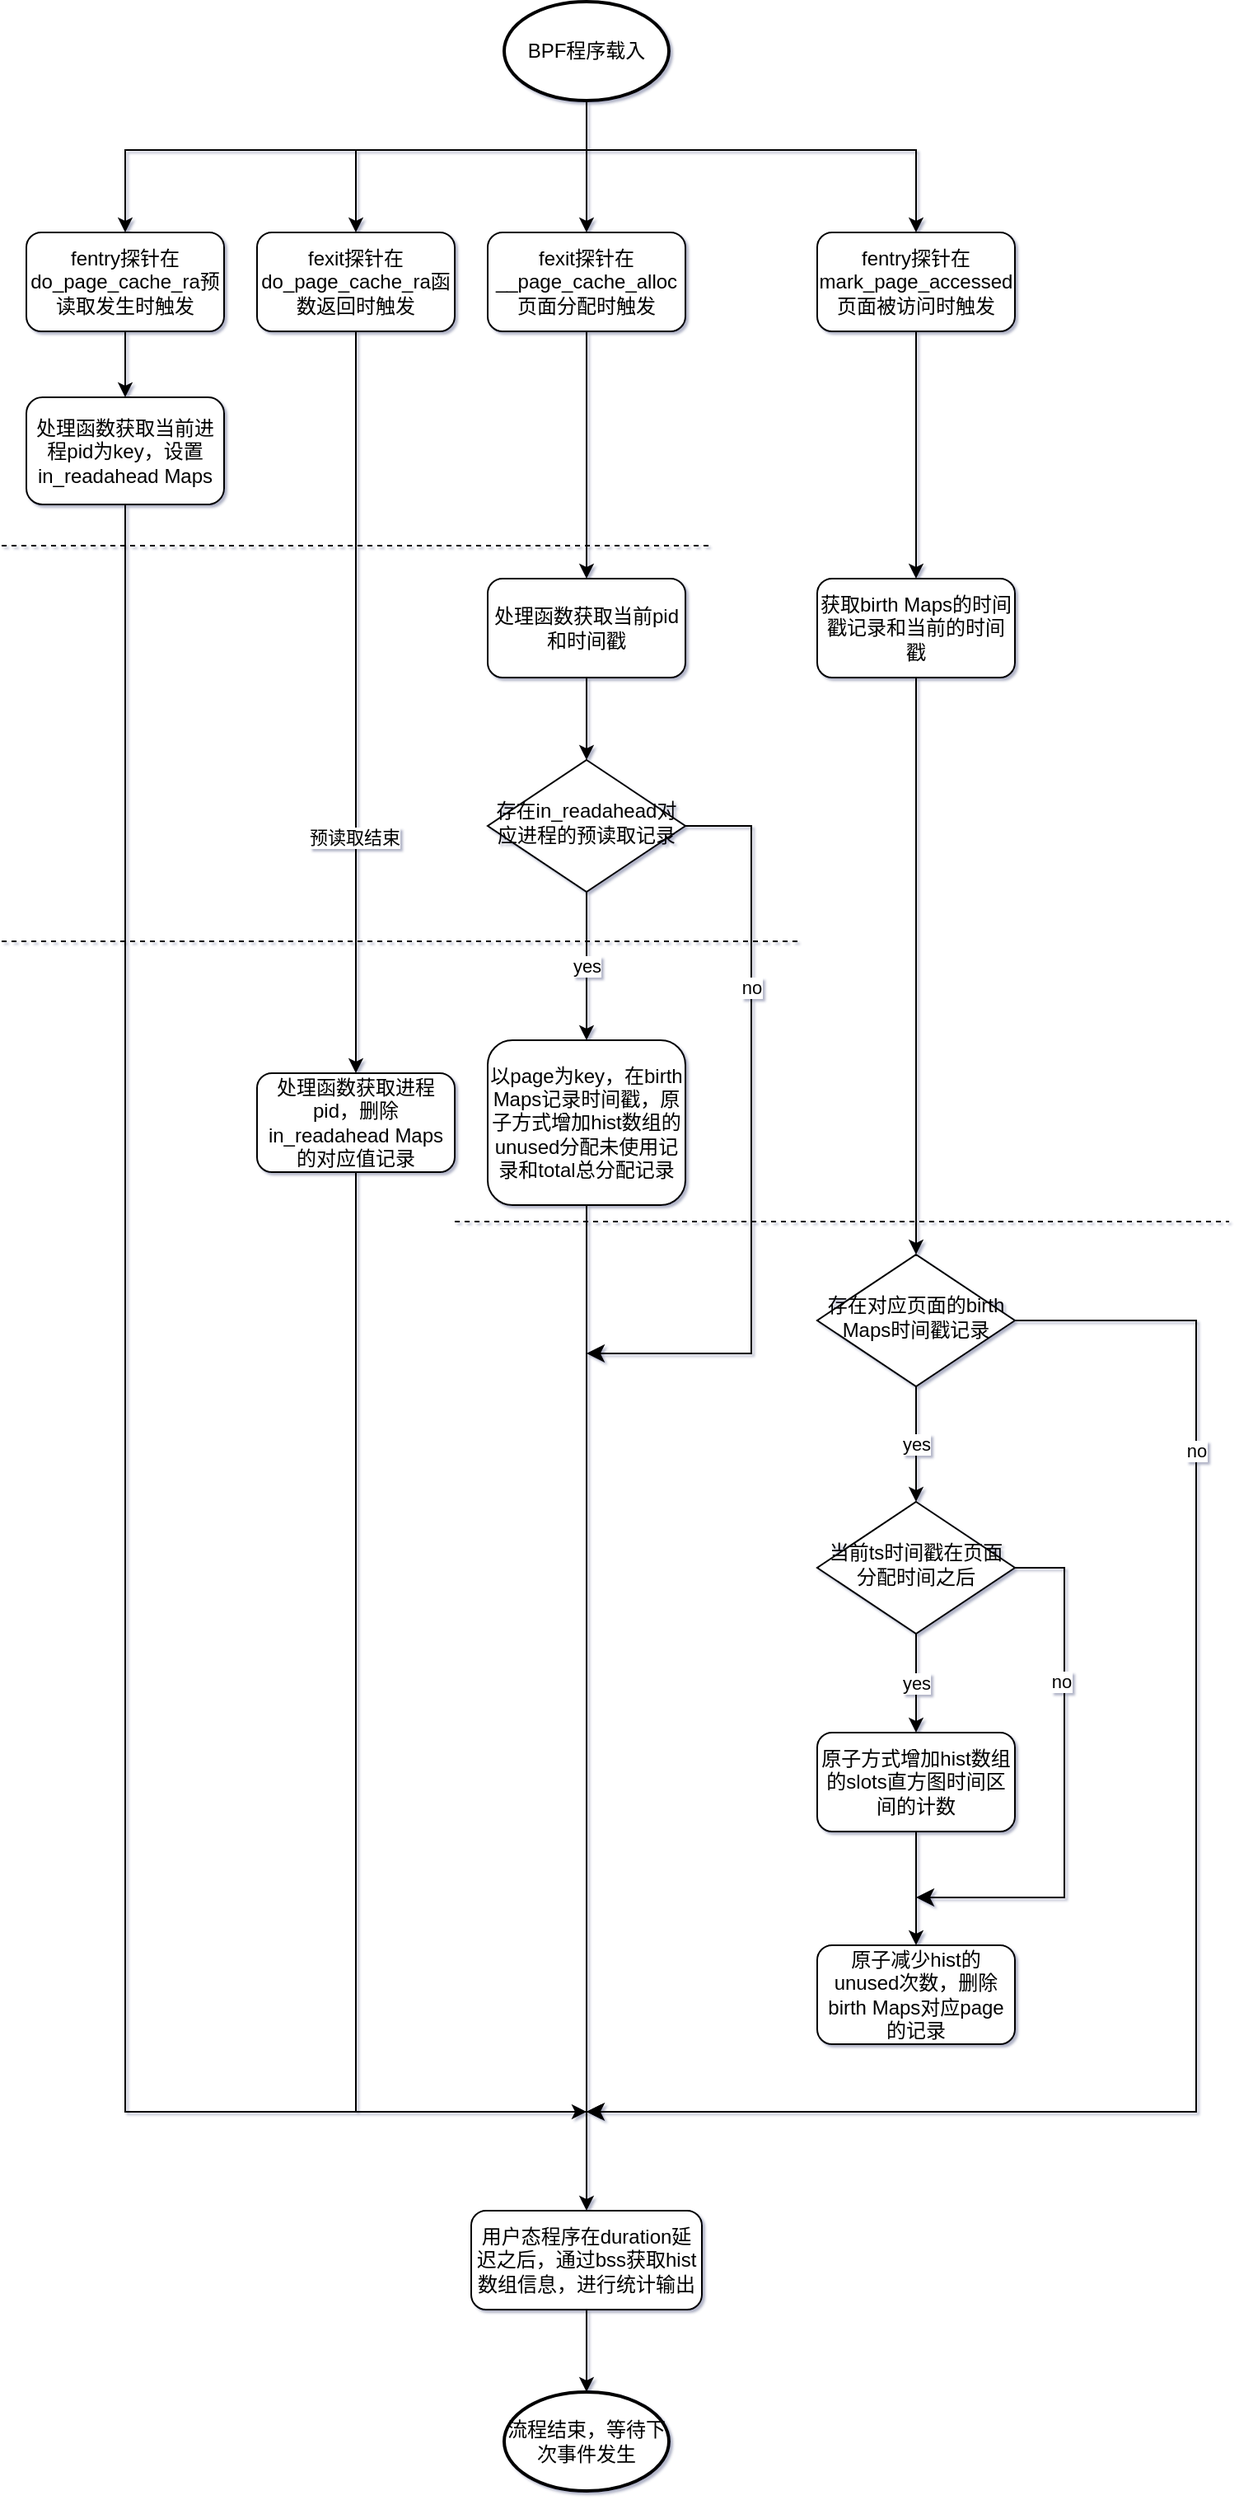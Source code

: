 <mxfile version="21.2.3" type="device">
  <diagram id="C5RBs43oDa-KdzZeNtuy" name="Page-1">
    <mxGraphModel dx="2389" dy="874" grid="1" gridSize="10" guides="1" tooltips="1" connect="1" arrows="1" fold="1" page="1" pageScale="1" pageWidth="827" pageHeight="1169" math="0" shadow="1">
      <root>
        <mxCell id="WIyWlLk6GJQsqaUBKTNV-0" />
        <mxCell id="WIyWlLk6GJQsqaUBKTNV-1" parent="WIyWlLk6GJQsqaUBKTNV-0" />
        <mxCell id="Po24a8v4l0ot5KNcOaFq-50" style="edgeStyle=orthogonalEdgeStyle;rounded=0;orthogonalLoop=1;jettySize=auto;html=1;" edge="1" parent="WIyWlLk6GJQsqaUBKTNV-1" source="Po24a8v4l0ot5KNcOaFq-1" target="Po24a8v4l0ot5KNcOaFq-2">
          <mxGeometry relative="1" as="geometry">
            <Array as="points">
              <mxPoint x="300" y="380" />
              <mxPoint x="20" y="380" />
            </Array>
          </mxGeometry>
        </mxCell>
        <mxCell id="Po24a8v4l0ot5KNcOaFq-51" style="edgeStyle=orthogonalEdgeStyle;rounded=0;orthogonalLoop=1;jettySize=auto;html=1;entryX=0.5;entryY=0;entryDx=0;entryDy=0;" edge="1" parent="WIyWlLk6GJQsqaUBKTNV-1" source="Po24a8v4l0ot5KNcOaFq-1" target="Po24a8v4l0ot5KNcOaFq-3">
          <mxGeometry relative="1" as="geometry">
            <Array as="points">
              <mxPoint x="300" y="380" />
              <mxPoint x="160" y="380" />
            </Array>
          </mxGeometry>
        </mxCell>
        <mxCell id="Po24a8v4l0ot5KNcOaFq-52" style="edgeStyle=orthogonalEdgeStyle;rounded=0;orthogonalLoop=1;jettySize=auto;html=1;entryX=0.5;entryY=0;entryDx=0;entryDy=0;" edge="1" parent="WIyWlLk6GJQsqaUBKTNV-1" source="Po24a8v4l0ot5KNcOaFq-1" target="Po24a8v4l0ot5KNcOaFq-4">
          <mxGeometry relative="1" as="geometry" />
        </mxCell>
        <mxCell id="Po24a8v4l0ot5KNcOaFq-53" style="edgeStyle=orthogonalEdgeStyle;rounded=0;orthogonalLoop=1;jettySize=auto;html=1;" edge="1" parent="WIyWlLk6GJQsqaUBKTNV-1" source="Po24a8v4l0ot5KNcOaFq-1" target="Po24a8v4l0ot5KNcOaFq-5">
          <mxGeometry relative="1" as="geometry">
            <Array as="points">
              <mxPoint x="300" y="380" />
              <mxPoint x="500" y="380" />
            </Array>
          </mxGeometry>
        </mxCell>
        <mxCell id="Po24a8v4l0ot5KNcOaFq-1" value="BPF程序载入" style="strokeWidth=2;html=1;shape=mxgraph.flowchart.start_1;whiteSpace=wrap;" vertex="1" parent="WIyWlLk6GJQsqaUBKTNV-1">
          <mxGeometry x="250" y="290" width="100" height="60" as="geometry" />
        </mxCell>
        <mxCell id="Po24a8v4l0ot5KNcOaFq-15" style="edgeStyle=orthogonalEdgeStyle;rounded=0;orthogonalLoop=1;jettySize=auto;html=1;" edge="1" parent="WIyWlLk6GJQsqaUBKTNV-1" source="Po24a8v4l0ot5KNcOaFq-2" target="Po24a8v4l0ot5KNcOaFq-6">
          <mxGeometry relative="1" as="geometry" />
        </mxCell>
        <mxCell id="Po24a8v4l0ot5KNcOaFq-2" value="fentry探针在do_page_cache_ra预读取发生时触发" style="rounded=1;whiteSpace=wrap;html=1;fontSize=12;glass=0;strokeWidth=1;shadow=0;" vertex="1" parent="WIyWlLk6GJQsqaUBKTNV-1">
          <mxGeometry x="-40" y="430" width="120" height="60" as="geometry" />
        </mxCell>
        <mxCell id="Po24a8v4l0ot5KNcOaFq-18" style="edgeStyle=orthogonalEdgeStyle;rounded=0;orthogonalLoop=1;jettySize=auto;html=1;" edge="1" parent="WIyWlLk6GJQsqaUBKTNV-1" source="Po24a8v4l0ot5KNcOaFq-3" target="Po24a8v4l0ot5KNcOaFq-7">
          <mxGeometry relative="1" as="geometry" />
        </mxCell>
        <mxCell id="Po24a8v4l0ot5KNcOaFq-48" value="预读取结束" style="edgeLabel;html=1;align=center;verticalAlign=middle;resizable=0;points=[];" vertex="1" connectable="0" parent="Po24a8v4l0ot5KNcOaFq-18">
          <mxGeometry x="0.363" y="-1" relative="1" as="geometry">
            <mxPoint as="offset" />
          </mxGeometry>
        </mxCell>
        <mxCell id="Po24a8v4l0ot5KNcOaFq-3" value="fexit探针在do_page_cache_ra函数返回时触发" style="rounded=1;whiteSpace=wrap;html=1;fontSize=12;glass=0;strokeWidth=1;shadow=0;" vertex="1" parent="WIyWlLk6GJQsqaUBKTNV-1">
          <mxGeometry x="100" y="430" width="120" height="60" as="geometry" />
        </mxCell>
        <mxCell id="Po24a8v4l0ot5KNcOaFq-19" style="edgeStyle=orthogonalEdgeStyle;rounded=0;orthogonalLoop=1;jettySize=auto;html=1;entryX=0.5;entryY=0;entryDx=0;entryDy=0;" edge="1" parent="WIyWlLk6GJQsqaUBKTNV-1" source="Po24a8v4l0ot5KNcOaFq-4" target="Po24a8v4l0ot5KNcOaFq-8">
          <mxGeometry relative="1" as="geometry" />
        </mxCell>
        <mxCell id="Po24a8v4l0ot5KNcOaFq-4" value="fexit探针在__page_cache_alloc页面分配时触发" style="rounded=1;whiteSpace=wrap;html=1;fontSize=12;glass=0;strokeWidth=1;shadow=0;" vertex="1" parent="WIyWlLk6GJQsqaUBKTNV-1">
          <mxGeometry x="240" y="430" width="120" height="60" as="geometry" />
        </mxCell>
        <mxCell id="Po24a8v4l0ot5KNcOaFq-21" style="edgeStyle=orthogonalEdgeStyle;rounded=0;orthogonalLoop=1;jettySize=auto;html=1;" edge="1" parent="WIyWlLk6GJQsqaUBKTNV-1" source="Po24a8v4l0ot5KNcOaFq-5" target="Po24a8v4l0ot5KNcOaFq-12">
          <mxGeometry relative="1" as="geometry" />
        </mxCell>
        <mxCell id="Po24a8v4l0ot5KNcOaFq-5" value="fentry探针在mark_page_accessed页面被访问时触发" style="rounded=1;whiteSpace=wrap;html=1;fontSize=12;glass=0;strokeWidth=1;shadow=0;" vertex="1" parent="WIyWlLk6GJQsqaUBKTNV-1">
          <mxGeometry x="440" y="430" width="120" height="60" as="geometry" />
        </mxCell>
        <mxCell id="Po24a8v4l0ot5KNcOaFq-47" style="edgeStyle=orthogonalEdgeStyle;rounded=0;orthogonalLoop=1;jettySize=auto;html=1;" edge="1" parent="WIyWlLk6GJQsqaUBKTNV-1" source="Po24a8v4l0ot5KNcOaFq-6">
          <mxGeometry relative="1" as="geometry">
            <mxPoint x="300" y="1570" as="targetPoint" />
            <Array as="points">
              <mxPoint x="20" y="1570" />
              <mxPoint x="301" y="1570" />
            </Array>
          </mxGeometry>
        </mxCell>
        <mxCell id="Po24a8v4l0ot5KNcOaFq-6" value="处理函数获取当前进程pid为key，设置in_readahead Maps" style="rounded=1;whiteSpace=wrap;html=1;fontSize=12;glass=0;strokeWidth=1;shadow=0;" vertex="1" parent="WIyWlLk6GJQsqaUBKTNV-1">
          <mxGeometry x="-40" y="530" width="120" height="65" as="geometry" />
        </mxCell>
        <mxCell id="Po24a8v4l0ot5KNcOaFq-45" style="edgeStyle=orthogonalEdgeStyle;rounded=0;orthogonalLoop=1;jettySize=auto;html=1;" edge="1" parent="WIyWlLk6GJQsqaUBKTNV-1" source="Po24a8v4l0ot5KNcOaFq-7">
          <mxGeometry relative="1" as="geometry">
            <mxPoint x="300" y="1570" as="targetPoint" />
            <Array as="points">
              <mxPoint x="160" y="1570" />
              <mxPoint x="300" y="1570" />
            </Array>
          </mxGeometry>
        </mxCell>
        <mxCell id="Po24a8v4l0ot5KNcOaFq-7" value="处理函数获取进程pid，删除in_readahead Maps的对应值记录" style="rounded=1;whiteSpace=wrap;html=1;fontSize=12;glass=0;strokeWidth=1;shadow=0;" vertex="1" parent="WIyWlLk6GJQsqaUBKTNV-1">
          <mxGeometry x="100" y="940" width="120" height="60" as="geometry" />
        </mxCell>
        <mxCell id="Po24a8v4l0ot5KNcOaFq-20" style="edgeStyle=orthogonalEdgeStyle;rounded=0;orthogonalLoop=1;jettySize=auto;html=1;" edge="1" parent="WIyWlLk6GJQsqaUBKTNV-1" source="Po24a8v4l0ot5KNcOaFq-8" target="Po24a8v4l0ot5KNcOaFq-9">
          <mxGeometry relative="1" as="geometry" />
        </mxCell>
        <mxCell id="Po24a8v4l0ot5KNcOaFq-8" value="处理函数获取当前pid和时间戳" style="rounded=1;whiteSpace=wrap;html=1;fontSize=12;glass=0;strokeWidth=1;shadow=0;" vertex="1" parent="WIyWlLk6GJQsqaUBKTNV-1">
          <mxGeometry x="240" y="640" width="120" height="60" as="geometry" />
        </mxCell>
        <mxCell id="Po24a8v4l0ot5KNcOaFq-11" value="yes" style="edgeStyle=orthogonalEdgeStyle;rounded=0;orthogonalLoop=1;jettySize=auto;html=1;entryX=0.5;entryY=0;entryDx=0;entryDy=0;" edge="1" parent="WIyWlLk6GJQsqaUBKTNV-1" source="Po24a8v4l0ot5KNcOaFq-9" target="Po24a8v4l0ot5KNcOaFq-10">
          <mxGeometry relative="1" as="geometry" />
        </mxCell>
        <mxCell id="Po24a8v4l0ot5KNcOaFq-9" value="存在in_readahead对应进程的预读取记录" style="rhombus;whiteSpace=wrap;html=1;shadow=0;fontFamily=Helvetica;fontSize=12;align=center;strokeWidth=1;spacing=6;spacingTop=-4;" vertex="1" parent="WIyWlLk6GJQsqaUBKTNV-1">
          <mxGeometry x="240" y="750" width="120" height="80" as="geometry" />
        </mxCell>
        <mxCell id="Po24a8v4l0ot5KNcOaFq-32" style="edgeStyle=orthogonalEdgeStyle;rounded=0;orthogonalLoop=1;jettySize=auto;html=1;" edge="1" parent="WIyWlLk6GJQsqaUBKTNV-1" source="Po24a8v4l0ot5KNcOaFq-10">
          <mxGeometry relative="1" as="geometry">
            <mxPoint x="300" y="1630" as="targetPoint" />
            <Array as="points" />
          </mxGeometry>
        </mxCell>
        <mxCell id="Po24a8v4l0ot5KNcOaFq-10" value="以page为key，在birth Maps记录时间戳，原子方式增加hist数组的unused分配未使用记录和total总分配记录" style="rounded=1;whiteSpace=wrap;html=1;fontSize=12;glass=0;strokeWidth=1;shadow=0;" vertex="1" parent="WIyWlLk6GJQsqaUBKTNV-1">
          <mxGeometry x="240" y="920" width="120" height="100" as="geometry" />
        </mxCell>
        <mxCell id="Po24a8v4l0ot5KNcOaFq-26" style="edgeStyle=orthogonalEdgeStyle;rounded=0;orthogonalLoop=1;jettySize=auto;html=1;entryX=0.5;entryY=0;entryDx=0;entryDy=0;" edge="1" parent="WIyWlLk6GJQsqaUBKTNV-1" source="Po24a8v4l0ot5KNcOaFq-12" target="Po24a8v4l0ot5KNcOaFq-24">
          <mxGeometry relative="1" as="geometry" />
        </mxCell>
        <mxCell id="Po24a8v4l0ot5KNcOaFq-12" value="获取birth Maps的时间戳记录和当前的时间戳" style="rounded=1;whiteSpace=wrap;html=1;fontSize=12;glass=0;strokeWidth=1;shadow=0;" vertex="1" parent="WIyWlLk6GJQsqaUBKTNV-1">
          <mxGeometry x="440" y="640" width="120" height="60" as="geometry" />
        </mxCell>
        <mxCell id="Po24a8v4l0ot5KNcOaFq-16" value="yes" style="edgeStyle=orthogonalEdgeStyle;rounded=0;orthogonalLoop=1;jettySize=auto;html=1;entryX=0.5;entryY=0;entryDx=0;entryDy=0;" edge="1" parent="WIyWlLk6GJQsqaUBKTNV-1" source="Po24a8v4l0ot5KNcOaFq-13" target="Po24a8v4l0ot5KNcOaFq-14">
          <mxGeometry relative="1" as="geometry" />
        </mxCell>
        <mxCell id="Po24a8v4l0ot5KNcOaFq-13" value="当前ts时间戳在页面分配时间之后" style="rhombus;whiteSpace=wrap;html=1;shadow=0;fontFamily=Helvetica;fontSize=12;align=center;strokeWidth=1;spacing=6;spacingTop=-4;" vertex="1" parent="WIyWlLk6GJQsqaUBKTNV-1">
          <mxGeometry x="440" y="1200" width="120" height="80" as="geometry" />
        </mxCell>
        <mxCell id="Po24a8v4l0ot5KNcOaFq-23" style="edgeStyle=orthogonalEdgeStyle;rounded=0;orthogonalLoop=1;jettySize=auto;html=1;" edge="1" parent="WIyWlLk6GJQsqaUBKTNV-1" source="Po24a8v4l0ot5KNcOaFq-14" target="Po24a8v4l0ot5KNcOaFq-17">
          <mxGeometry relative="1" as="geometry" />
        </mxCell>
        <mxCell id="Po24a8v4l0ot5KNcOaFq-14" value="原子方式增加hist数组的slots直方图时间区间的计数" style="rounded=1;whiteSpace=wrap;html=1;fontSize=12;glass=0;strokeWidth=1;shadow=0;" vertex="1" parent="WIyWlLk6GJQsqaUBKTNV-1">
          <mxGeometry x="440" y="1340" width="120" height="60" as="geometry" />
        </mxCell>
        <mxCell id="Po24a8v4l0ot5KNcOaFq-17" value="原子减少hist的unused次数，删除birth Maps对应page的记录" style="rounded=1;whiteSpace=wrap;html=1;fontSize=12;glass=0;strokeWidth=1;shadow=0;" vertex="1" parent="WIyWlLk6GJQsqaUBKTNV-1">
          <mxGeometry x="440" y="1469" width="120" height="60" as="geometry" />
        </mxCell>
        <mxCell id="Po24a8v4l0ot5KNcOaFq-25" value="yes" style="edgeStyle=orthogonalEdgeStyle;rounded=0;orthogonalLoop=1;jettySize=auto;html=1;entryX=0.5;entryY=0;entryDx=0;entryDy=0;" edge="1" parent="WIyWlLk6GJQsqaUBKTNV-1" source="Po24a8v4l0ot5KNcOaFq-24" target="Po24a8v4l0ot5KNcOaFq-13">
          <mxGeometry relative="1" as="geometry" />
        </mxCell>
        <mxCell id="Po24a8v4l0ot5KNcOaFq-24" value="存在对应页面的birth Maps时间戳记录" style="rhombus;whiteSpace=wrap;html=1;shadow=0;fontFamily=Helvetica;fontSize=12;align=center;strokeWidth=1;spacing=6;spacingTop=-4;" vertex="1" parent="WIyWlLk6GJQsqaUBKTNV-1">
          <mxGeometry x="440" y="1050" width="120" height="80" as="geometry" />
        </mxCell>
        <mxCell id="Po24a8v4l0ot5KNcOaFq-27" value="" style="endArrow=none;dashed=1;html=1;rounded=0;" edge="1" parent="WIyWlLk6GJQsqaUBKTNV-1">
          <mxGeometry width="50" height="50" relative="1" as="geometry">
            <mxPoint x="-55" y="620" as="sourcePoint" />
            <mxPoint x="375" y="620" as="targetPoint" />
          </mxGeometry>
        </mxCell>
        <mxCell id="Po24a8v4l0ot5KNcOaFq-29" value="" style="endArrow=none;dashed=1;html=1;rounded=0;" edge="1" parent="WIyWlLk6GJQsqaUBKTNV-1">
          <mxGeometry width="50" height="50" relative="1" as="geometry">
            <mxPoint x="-55" y="860" as="sourcePoint" />
            <mxPoint x="430" y="860" as="targetPoint" />
          </mxGeometry>
        </mxCell>
        <mxCell id="Po24a8v4l0ot5KNcOaFq-30" value="流程结束，等待下次事件发生" style="strokeWidth=2;html=1;shape=mxgraph.flowchart.start_1;whiteSpace=wrap;" vertex="1" parent="WIyWlLk6GJQsqaUBKTNV-1">
          <mxGeometry x="250" y="1740" width="100" height="60" as="geometry" />
        </mxCell>
        <mxCell id="Po24a8v4l0ot5KNcOaFq-39" value="no" style="edgeStyle=segmentEdgeStyle;endArrow=none;html=1;curved=0;rounded=0;endSize=8;startSize=8;entryX=1;entryY=0.5;entryDx=0;entryDy=0;startArrow=classic;startFill=1;endFill=0;" edge="1" parent="WIyWlLk6GJQsqaUBKTNV-1" target="Po24a8v4l0ot5KNcOaFq-9">
          <mxGeometry x="0.4" width="50" height="50" relative="1" as="geometry">
            <mxPoint x="300" y="1110" as="sourcePoint" />
            <mxPoint x="350" y="1200" as="targetPoint" />
            <Array as="points">
              <mxPoint x="400" y="1110" />
              <mxPoint x="400" y="790" />
            </Array>
            <mxPoint as="offset" />
          </mxGeometry>
        </mxCell>
        <mxCell id="Po24a8v4l0ot5KNcOaFq-41" value="" style="edgeStyle=segmentEdgeStyle;endArrow=none;html=1;curved=0;rounded=0;endSize=8;startSize=8;entryX=1;entryY=0.5;entryDx=0;entryDy=0;startArrow=classic;startFill=1;endFill=0;" edge="1" parent="WIyWlLk6GJQsqaUBKTNV-1" target="Po24a8v4l0ot5KNcOaFq-13">
          <mxGeometry width="50" height="50" relative="1" as="geometry">
            <mxPoint x="500" y="1440" as="sourcePoint" />
            <mxPoint x="550" y="1390" as="targetPoint" />
            <Array as="points">
              <mxPoint x="590" y="1440" />
              <mxPoint x="590" y="1240" />
            </Array>
          </mxGeometry>
        </mxCell>
        <mxCell id="Po24a8v4l0ot5KNcOaFq-42" value="no" style="edgeLabel;html=1;align=center;verticalAlign=middle;resizable=0;points=[];" vertex="1" connectable="0" parent="Po24a8v4l0ot5KNcOaFq-41">
          <mxGeometry x="0.383" y="2" relative="1" as="geometry">
            <mxPoint as="offset" />
          </mxGeometry>
        </mxCell>
        <mxCell id="Po24a8v4l0ot5KNcOaFq-43" value="" style="edgeStyle=segmentEdgeStyle;endArrow=none;html=1;curved=0;rounded=0;endSize=8;startSize=8;entryX=1;entryY=0.5;entryDx=0;entryDy=0;startArrow=classic;startFill=1;endFill=0;" edge="1" parent="WIyWlLk6GJQsqaUBKTNV-1" target="Po24a8v4l0ot5KNcOaFq-24">
          <mxGeometry width="50" height="50" relative="1" as="geometry">
            <mxPoint x="300" y="1570" as="sourcePoint" />
            <mxPoint x="350" y="1450" as="targetPoint" />
            <Array as="points">
              <mxPoint x="670" y="1570" />
              <mxPoint x="670" y="1090" />
            </Array>
          </mxGeometry>
        </mxCell>
        <mxCell id="Po24a8v4l0ot5KNcOaFq-44" value="no" style="edgeLabel;html=1;align=center;verticalAlign=middle;resizable=0;points=[];" vertex="1" connectable="0" parent="Po24a8v4l0ot5KNcOaFq-43">
          <mxGeometry x="0.485" relative="1" as="geometry">
            <mxPoint y="-58" as="offset" />
          </mxGeometry>
        </mxCell>
        <mxCell id="Po24a8v4l0ot5KNcOaFq-49" value="" style="endArrow=none;dashed=1;html=1;rounded=0;" edge="1" parent="WIyWlLk6GJQsqaUBKTNV-1">
          <mxGeometry width="50" height="50" relative="1" as="geometry">
            <mxPoint x="220" y="1030" as="sourcePoint" />
            <mxPoint x="690" y="1030" as="targetPoint" />
          </mxGeometry>
        </mxCell>
        <mxCell id="Po24a8v4l0ot5KNcOaFq-55" style="edgeStyle=orthogonalEdgeStyle;rounded=0;orthogonalLoop=1;jettySize=auto;html=1;entryX=0.5;entryY=0;entryDx=0;entryDy=0;entryPerimeter=0;" edge="1" parent="WIyWlLk6GJQsqaUBKTNV-1" source="Po24a8v4l0ot5KNcOaFq-54" target="Po24a8v4l0ot5KNcOaFq-30">
          <mxGeometry relative="1" as="geometry" />
        </mxCell>
        <mxCell id="Po24a8v4l0ot5KNcOaFq-54" value="用户态程序在duration延迟之后，通过bss获取hist数组信息，进行统计输出" style="rounded=1;whiteSpace=wrap;html=1;fontSize=12;glass=0;strokeWidth=1;shadow=0;" vertex="1" parent="WIyWlLk6GJQsqaUBKTNV-1">
          <mxGeometry x="230" y="1630" width="140" height="60" as="geometry" />
        </mxCell>
      </root>
    </mxGraphModel>
  </diagram>
</mxfile>
